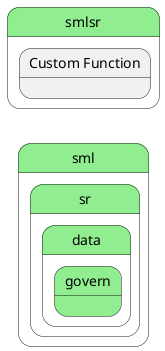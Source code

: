 @startuml
left to right direction


state "sml" as sml #lightgreen {
state "sr" as smlsr #lightgreen {
}
}


state "smlsr" as pstatename #lightgreen {
    state "Custom Function" as srfunction {
    }
}

        state "sml" as sml #lightgreen {
state "sr" as smlsr #lightgreen {
state "data" as smlsrdata #lightgreen {
state "govern" as smlsrdatagovern #lightgreen {
}
}
}
}






@enduml

